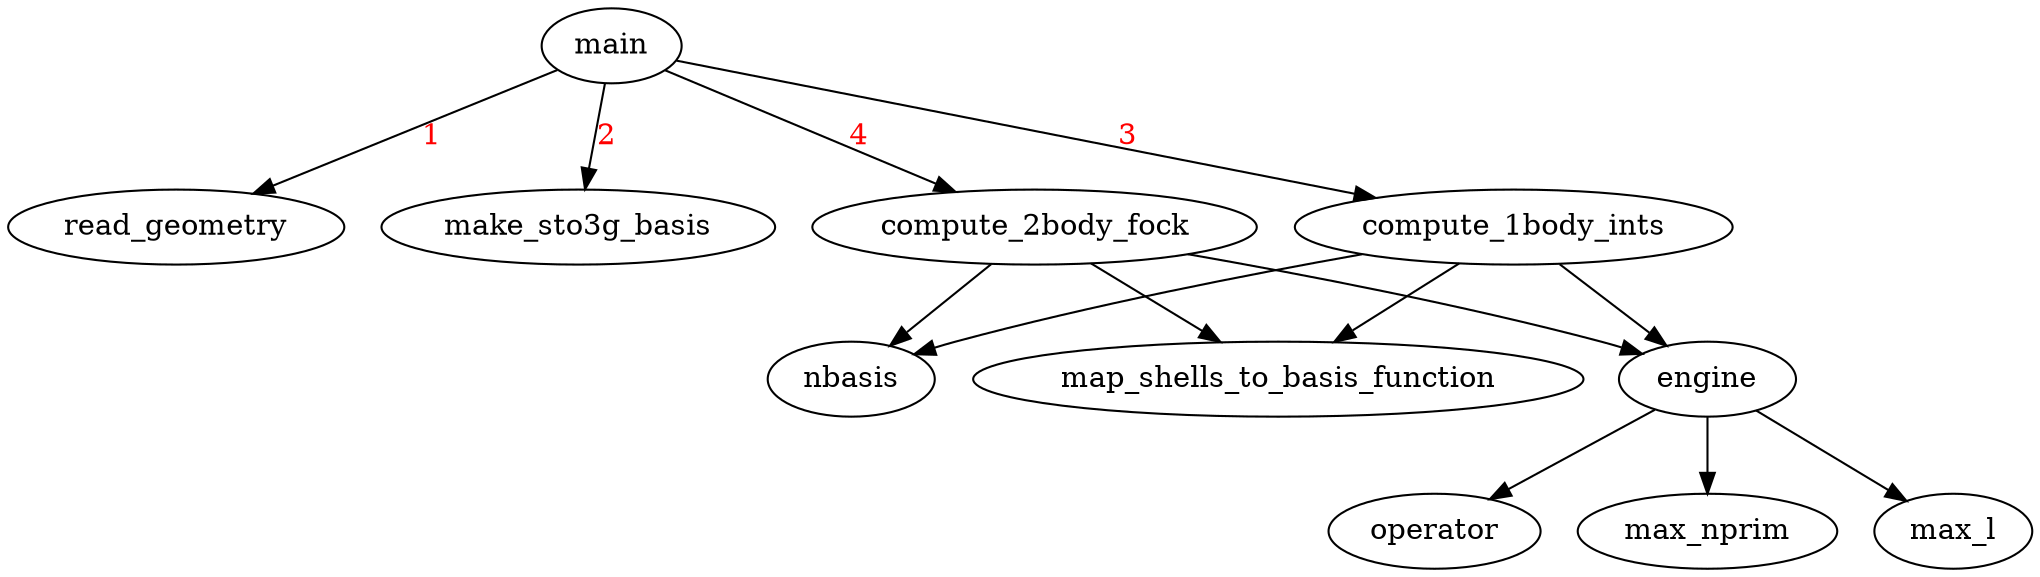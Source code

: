 digraph hartree_fock {
    // main [label="main"]
    // read_dotxyz [label="read_dotxyz"]
    // read_geometry [label="read_geometry"]
    // make_sto3g_basis [label="make_sto3g_basis"]
    // nbasis [label="nbasis"]
    // max_nprim [label="max_nprim"]
    // max_l [label="max_l"]
    // map_shell_to_basis_function [label="map_shell_to_basis_function"]
    // compute_soad [label="compute_soad"]
    
    main -> read_geometry[label="1", fontcolor=red]
    main -> make_sto3g_basis[label="2", fontcolor=red]
    main -> compute_1body_ints[label="3", fontcolor=red]
    compute_1body_ints -> {nbasis engine map_shells_to_basis_function}
    main -> compute_2body_fock[label="4", fontcolor=red]
    compute_2body_fock -> {nbasis engine map_shells_to_basis_function}
    engine -> {operator max_nprim max_l}
}
